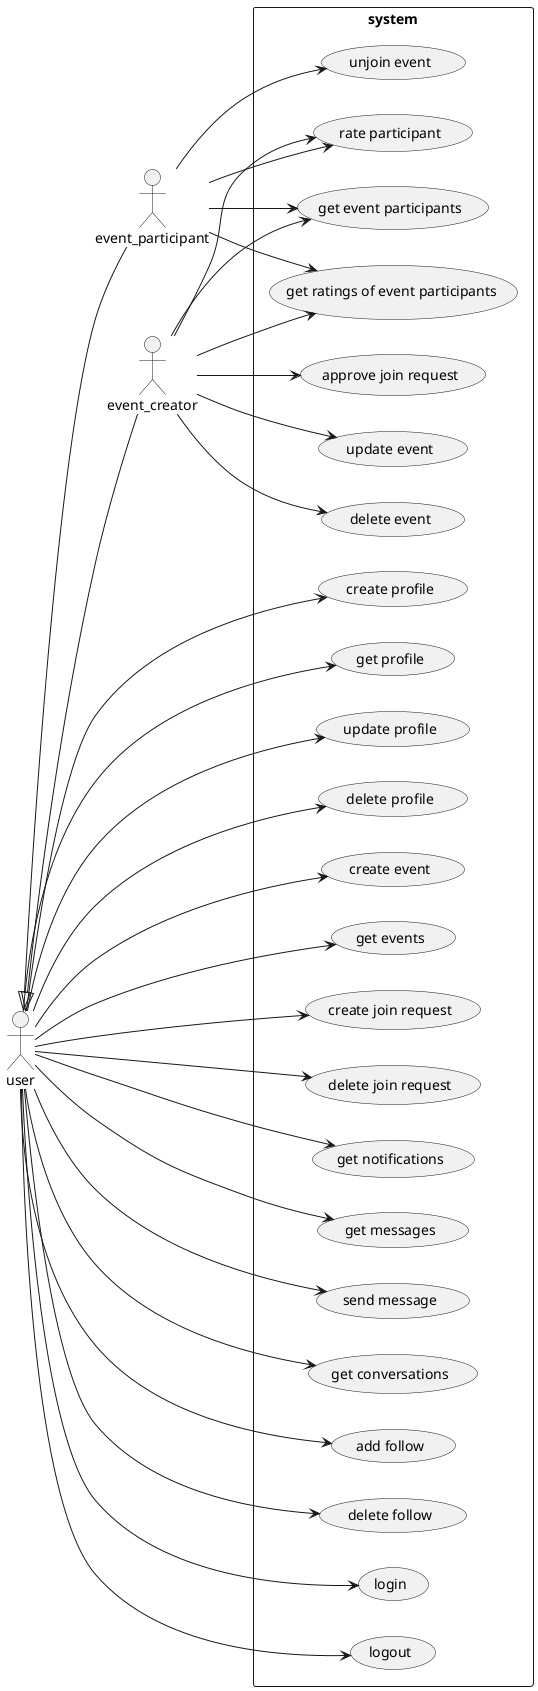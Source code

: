 @startuml UseCase
left to right direction
skinparam packageStyle rectangle
actor user
actor event_participant
user <|-- event_creator
user <|-- event_participant
rectangle system {
    user --> (create profile)
    user --> (get profile)
    user --> (update profile)
    user --> (delete profile)
    user --> (create event)
    user --> (get events)
    user --> (create join request)
    user --> (delete join request)
    user --> (get notifications)
    user --> (get messages)
    user --> (send message)
    user --> (get conversations)
    user --> (add follow)
    user --> (delete follow)
    user --> (login)
    user --> (logout)
    event_creator --> (approve join request)
    event_creator --> (update event)
    event_creator --> (delete event)
    event_participant --> (unjoin event)
    event_participant --> (rate participant)
    event_creator --> (rate participant)
    event_participant --> (get event participants)
    event_creator --> (get event participants)
    event_participant --> (get ratings of event participants)
    event_creator --> (get ratings of event participants)
}

@enduml
